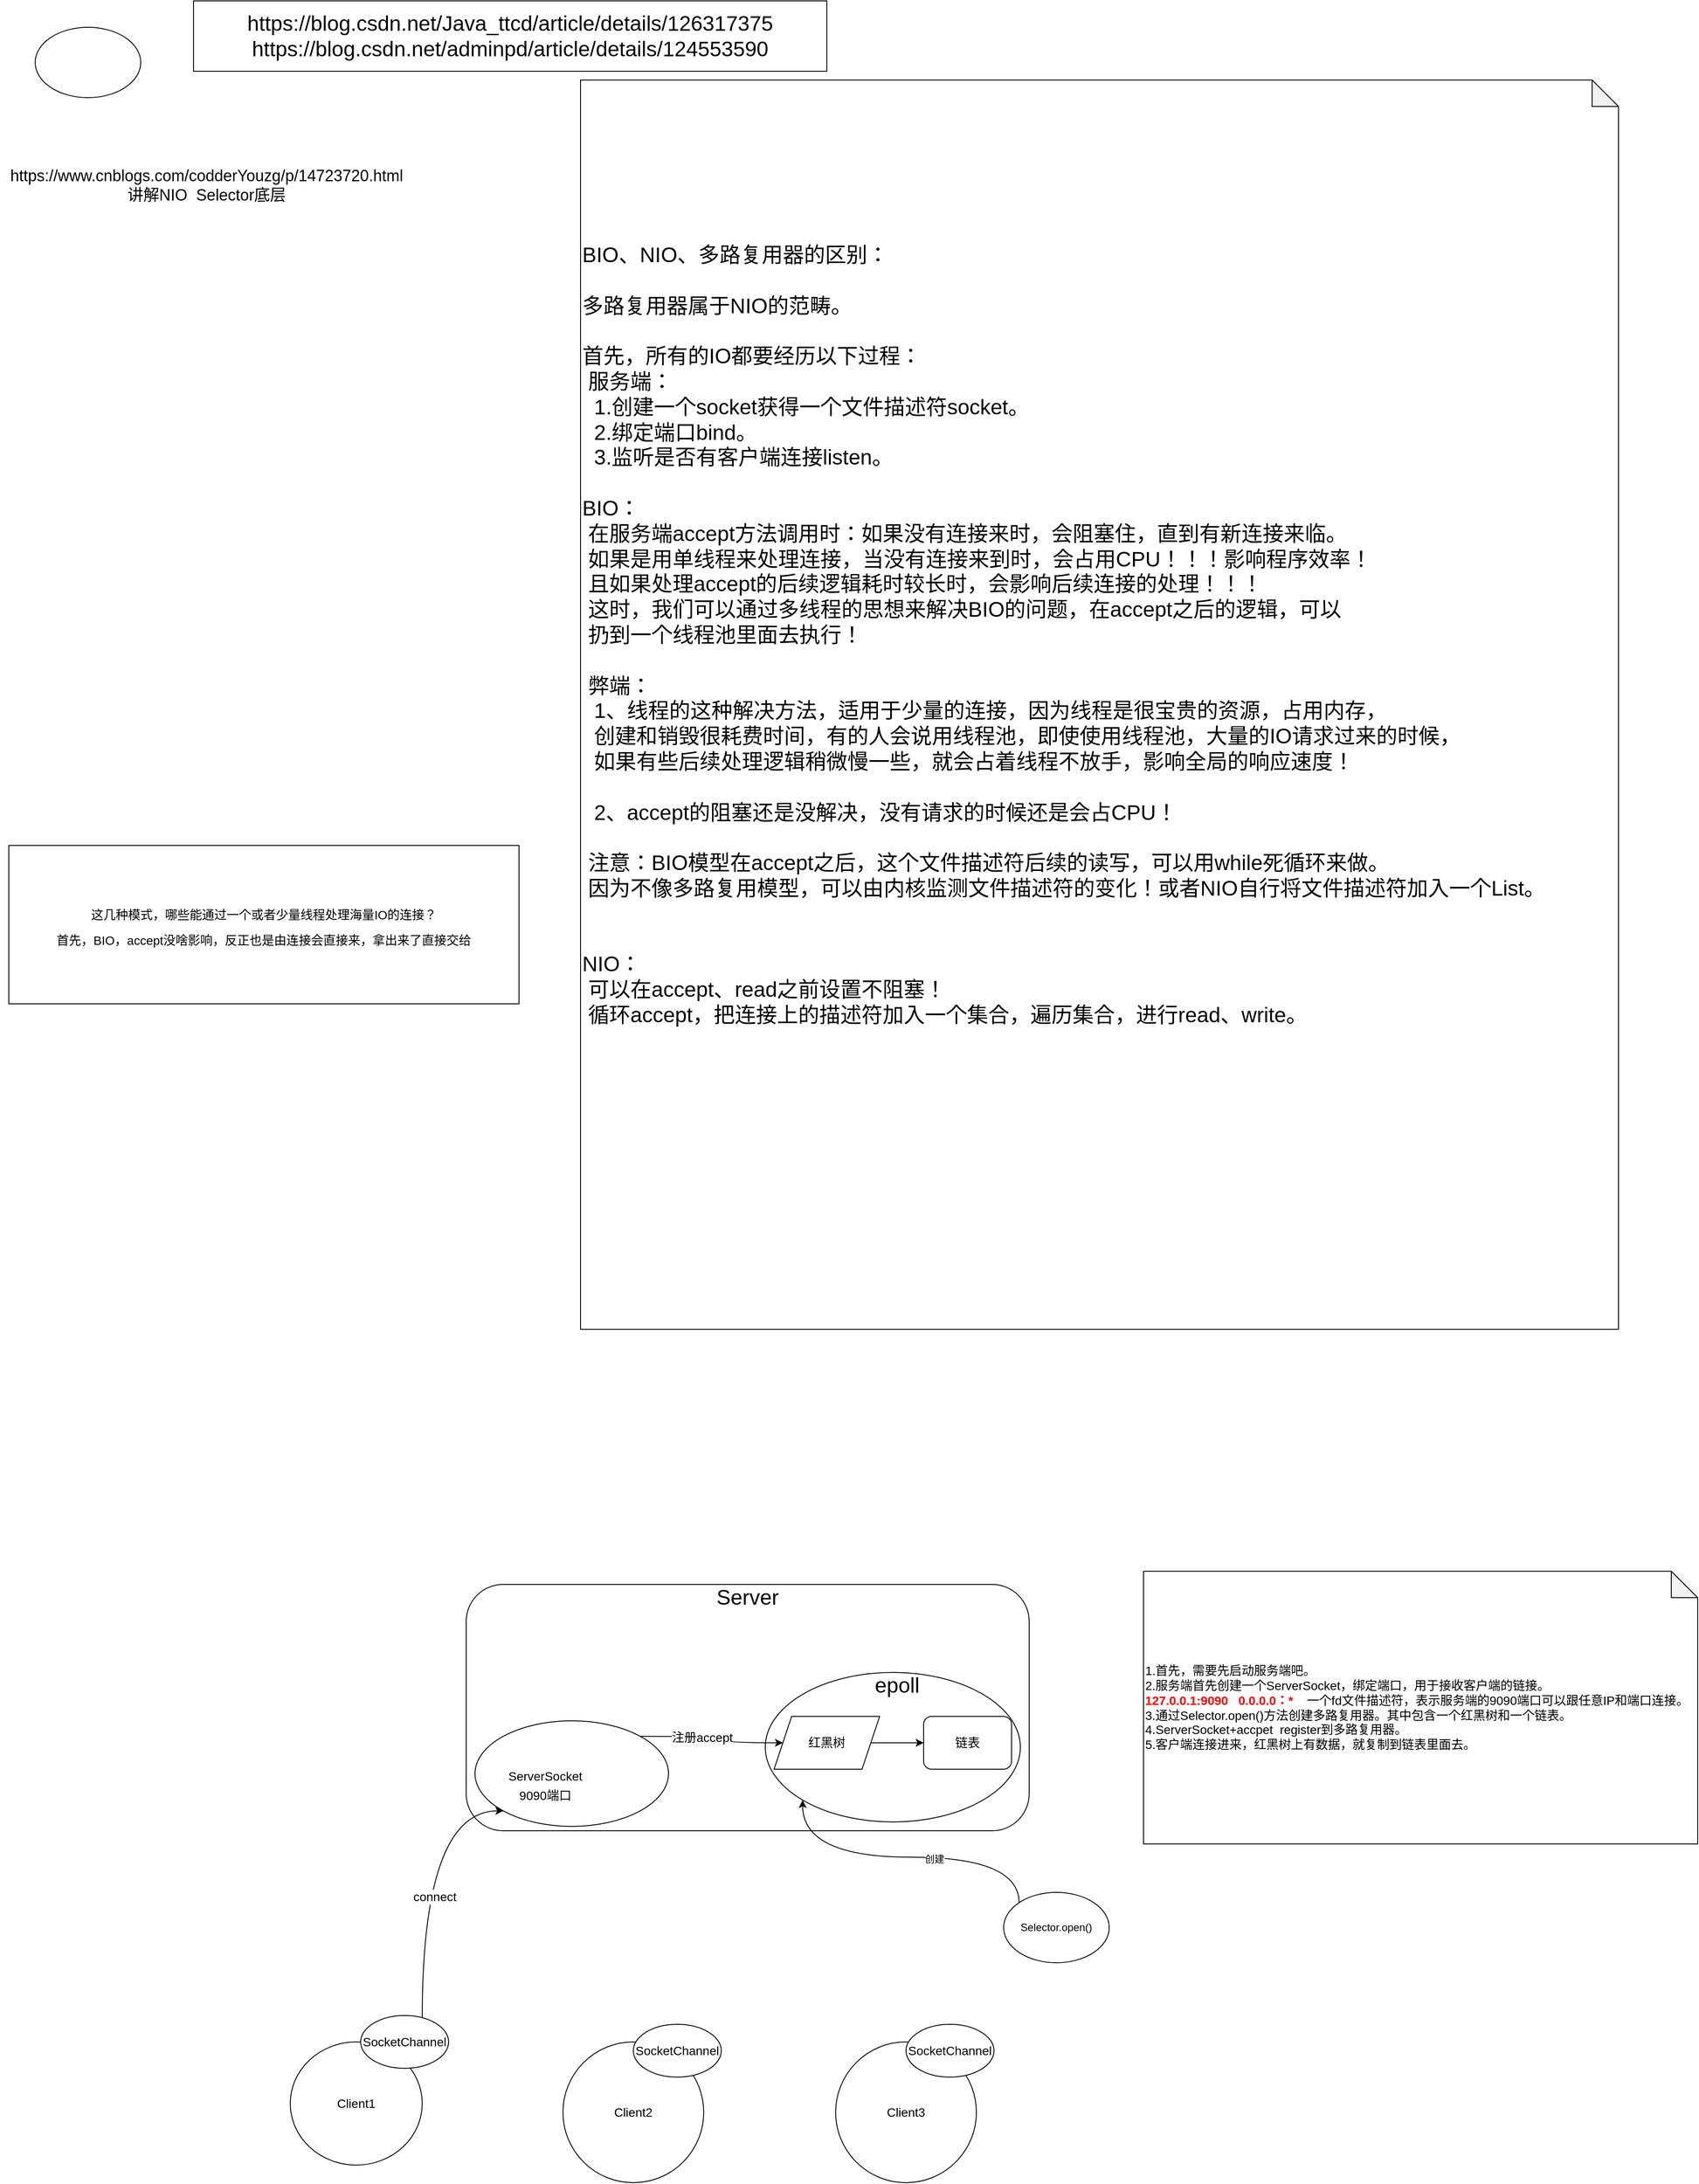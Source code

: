 <mxfile version="20.6.0" type="github">
  <diagram id="ho1o4B3E-l8eYltIAmrv" name="第 1 页">
    <mxGraphModel dx="794" dy="413" grid="1" gridSize="10" guides="1" tooltips="1" connect="1" arrows="1" fold="1" page="1" pageScale="1" pageWidth="827" pageHeight="1169" math="0" shadow="0">
      <root>
        <mxCell id="0" />
        <mxCell id="1" parent="0" />
        <mxCell id="7geZkpw3Z43b3UevWiiN-1" value="&lt;div style=&quot;&quot;&gt;&lt;span style=&quot;font-size: 24px; background-color: initial;&quot;&gt;BIO、NIO、多路复用器的区别：&lt;/span&gt;&lt;/div&gt;&lt;div style=&quot;&quot;&gt;&lt;span style=&quot;font-size: 24px; background-color: initial;&quot;&gt;&lt;br&gt;&lt;/span&gt;&lt;/div&gt;&lt;div style=&quot;&quot;&gt;&lt;span style=&quot;font-size: 24px; background-color: initial;&quot;&gt;多路复用器属于NIO的范畴。&lt;/span&gt;&lt;/div&gt;&lt;div style=&quot;&quot;&gt;&lt;span style=&quot;font-size: 24px; background-color: initial;&quot;&gt;&lt;br&gt;&lt;/span&gt;&lt;/div&gt;&lt;div style=&quot;&quot;&gt;&lt;span style=&quot;font-size: 24px;&quot;&gt;首先，所有的IO都要经历以下过程：&lt;/span&gt;&lt;/div&gt;&lt;div style=&quot;&quot;&gt;&lt;span style=&quot;font-size: 24px;&quot;&gt;&lt;span style=&quot;white-space: pre;&quot;&gt; &lt;/span&gt;服务端：&lt;/span&gt;&lt;/div&gt;&lt;div style=&quot;&quot;&gt;&lt;span style=&quot;font-size: 24px;&quot;&gt;&lt;span style=&quot;white-space: pre;&quot;&gt; &lt;/span&gt;&lt;span style=&quot;white-space: pre;&quot;&gt; &lt;/span&gt;1.创建一个socket获得一个文件描述符socket。&lt;br&gt;&lt;/span&gt;&lt;/div&gt;&lt;div style=&quot;&quot;&gt;&lt;span style=&quot;font-size: 24px;&quot;&gt;&lt;span style=&quot;white-space: pre;&quot;&gt; &lt;/span&gt;&lt;span style=&quot;white-space: pre;&quot;&gt; &lt;/span&gt;2.绑定端口bind。&lt;br&gt;&lt;/span&gt;&lt;/div&gt;&lt;div style=&quot;&quot;&gt;&lt;span style=&quot;font-size: 24px;&quot;&gt;&lt;span style=&quot;white-space: pre;&quot;&gt; &lt;/span&gt;&lt;span style=&quot;white-space: pre;&quot;&gt; &lt;/span&gt;3.监听是否有客户端连接listen。&lt;br&gt;&lt;/span&gt;&lt;/div&gt;&lt;div style=&quot;&quot;&gt;&lt;span style=&quot;font-size: 24px;&quot;&gt;&lt;br&gt;&lt;/span&gt;&lt;/div&gt;&lt;div style=&quot;&quot;&gt;&lt;span style=&quot;font-size: 24px;&quot;&gt;BIO：&lt;/span&gt;&lt;/div&gt;&lt;div style=&quot;&quot;&gt;&lt;span style=&quot;font-size: 24px;&quot;&gt;&lt;span style=&quot;white-space: pre;&quot;&gt; &lt;/span&gt;在服务端accept方法调用时：如果没有连接来时，会阻塞住，直到有新连接来临。&lt;br&gt;&lt;/span&gt;&lt;/div&gt;&lt;div style=&quot;&quot;&gt;&lt;span style=&quot;font-size: 24px;&quot;&gt;&lt;span style=&quot;white-space: pre;&quot;&gt; &lt;/span&gt;如果是用单线程来处理连接，当没有连接来到时，会占用CPU！！！影响程序效率！&lt;br&gt;&lt;/span&gt;&lt;/div&gt;&lt;div style=&quot;&quot;&gt;&lt;span style=&quot;font-size: 24px;&quot;&gt;&lt;span style=&quot;white-space: pre;&quot;&gt; &lt;/span&gt;且如果处理accept的后续逻辑耗时较长时，会影响后续连接的处理！！！&lt;br&gt;&lt;/span&gt;&lt;/div&gt;&lt;div style=&quot;&quot;&gt;&lt;span style=&quot;font-size: 24px;&quot;&gt;&lt;span style=&quot;white-space: pre;&quot;&gt; &lt;/span&gt;这时，我们可以通过多线程的思想来解决BIO的问题，在accept之后的逻辑，可以&lt;br&gt;&lt;/span&gt;&lt;/div&gt;&lt;div style=&quot;&quot;&gt;&lt;span style=&quot;font-size: 24px;&quot;&gt;&lt;span style=&quot;white-space: pre;&quot;&gt; &lt;/span&gt;扔到一个线程池里面去执行！&lt;br&gt;&lt;/span&gt;&lt;/div&gt;&lt;div style=&quot;&quot;&gt;&lt;span style=&quot;font-size: 24px;&quot;&gt;&lt;br&gt;&lt;/span&gt;&lt;/div&gt;&lt;div style=&quot;&quot;&gt;&lt;span style=&quot;font-size: 24px;&quot;&gt;&lt;span style=&quot;white-space: pre;&quot;&gt; &lt;/span&gt;弊端：&lt;/span&gt;&lt;/div&gt;&lt;div style=&quot;&quot;&gt;&lt;span style=&quot;font-size: 24px;&quot;&gt;&lt;span style=&quot;white-space: pre;&quot;&gt; &lt;/span&gt;&lt;span style=&quot;white-space: pre;&quot;&gt; &lt;/span&gt;1、线程的这种解决方法，适用于少量的连接，因为线程是很宝贵的资源，占用内存，&lt;/span&gt;&lt;/div&gt;&lt;div style=&quot;&quot;&gt;&lt;span style=&quot;background-color: initial; font-size: 24px;&quot;&gt;&lt;span style=&quot;white-space: pre;&quot;&gt; &lt;/span&gt;&lt;span style=&quot;white-space: pre;&quot;&gt; &lt;/span&gt;创建和销毁很耗费时间，有的人会说用线程池，即使使用线程池，大量的IO请求过来的时候，&lt;/span&gt;&lt;/div&gt;&lt;div style=&quot;&quot;&gt;&lt;span style=&quot;background-color: initial; font-size: 24px;&quot;&gt;&lt;span style=&quot;white-space: pre;&quot;&gt; &lt;/span&gt;&lt;span style=&quot;white-space: pre;&quot;&gt; &lt;/span&gt;如果有些后续处理逻辑稍微慢一些，就会占着线程不放手，影响全局的响应速度！&lt;/span&gt;&lt;/div&gt;&lt;div style=&quot;&quot;&gt;&lt;span style=&quot;font-size: 24px; background-color: initial;&quot;&gt;&lt;br&gt;&lt;/span&gt;&lt;/div&gt;&lt;div style=&quot;&quot;&gt;&lt;span style=&quot;font-size: 24px; background-color: initial;&quot;&gt;&lt;span style=&quot;white-space: pre;&quot;&gt; &lt;/span&gt;&lt;span style=&quot;white-space: pre;&quot;&gt; &lt;/span&gt;2、accept的阻塞还是没解决，没有请求的时候还是会占CPU！&lt;/span&gt;&lt;/div&gt;&lt;div style=&quot;&quot;&gt;&lt;span style=&quot;font-size: 24px;&quot;&gt;&lt;br&gt;&lt;/span&gt;&lt;/div&gt;&lt;div style=&quot;&quot;&gt;&lt;span style=&quot;font-size: 24px;&quot;&gt;&lt;span style=&quot;white-space: pre;&quot;&gt; &lt;/span&gt;注意：BIO模型在accept之后，这个文件描述符后续的读写，可以用while死循环来做。&lt;br&gt;&lt;/span&gt;&lt;/div&gt;&lt;div style=&quot;&quot;&gt;&lt;span style=&quot;font-size: 24px;&quot;&gt;&lt;span style=&quot;white-space: pre;&quot;&gt; &lt;/span&gt;因为不像多路复用模型，可以由内核监测文件描述符的变化！或者NIO自行将文件描述符加入一个List。&lt;br&gt;&lt;/span&gt;&lt;/div&gt;&lt;div style=&quot;&quot;&gt;&lt;span style=&quot;font-size: 24px;&quot;&gt;&lt;br&gt;&lt;/span&gt;&lt;/div&gt;&lt;div style=&quot;&quot;&gt;&lt;span style=&quot;font-size: 24px;&quot;&gt;&lt;br&gt;&lt;/span&gt;&lt;/div&gt;&lt;div style=&quot;&quot;&gt;&lt;span style=&quot;font-size: 24px;&quot;&gt;NIO：&lt;/span&gt;&lt;/div&gt;&lt;div style=&quot;&quot;&gt;&lt;span style=&quot;font-size: 24px;&quot;&gt;&lt;span style=&quot;white-space: pre;&quot;&gt; &lt;/span&gt;可以在accept、read之前设置不阻塞！&lt;br&gt;&lt;/span&gt;&lt;/div&gt;&lt;div style=&quot;&quot;&gt;&lt;span style=&quot;font-size: 24px;&quot;&gt;&lt;span style=&quot;white-space: pre;&quot;&gt; &lt;/span&gt;循环accept，把连接上的描述符加入一个集合，遍历集合，进行read、write。&lt;br&gt;&lt;/span&gt;&lt;/div&gt;&lt;div style=&quot;&quot;&gt;&lt;span style=&quot;font-size: 24px;&quot;&gt;&lt;br&gt;&lt;/span&gt;&lt;/div&gt;&lt;div style=&quot;&quot;&gt;&lt;span style=&quot;font-size: 24px;&quot;&gt;&lt;span style=&quot;white-space: pre;&quot;&gt; &lt;/span&gt;&lt;br&gt;&lt;/span&gt;&lt;/div&gt;&lt;div style=&quot;&quot;&gt;&lt;span style=&quot;font-size: 24px;&quot;&gt;&lt;br&gt;&lt;/span&gt;&lt;/div&gt;&lt;div style=&quot;&quot;&gt;&lt;span style=&quot;font-size: 24px;&quot;&gt;&lt;span style=&quot;white-space: pre;&quot;&gt; &lt;/span&gt;&lt;br&gt;&lt;/span&gt;&lt;/div&gt;&lt;div style=&quot;&quot;&gt;&lt;span style=&quot;font-size: 24px;&quot;&gt;&lt;br&gt;&lt;/span&gt;&lt;/div&gt;&lt;div style=&quot;&quot;&gt;&lt;span style=&quot;white-space: pre;&quot;&gt; &lt;/span&gt;&lt;span style=&quot;white-space: pre;&quot;&gt; &lt;/span&gt;&lt;br&gt;&lt;/div&gt;" style="shape=note;whiteSpace=wrap;html=1;backgroundOutline=1;darkOpacity=0.05;align=left;" parent="1" vertex="1">
          <mxGeometry x="700" y="120" width="1180" height="1420" as="geometry" />
        </mxCell>
        <mxCell id="7geZkpw3Z43b3UevWiiN-2" value="https://blog.csdn.net/Java_ttcd/article/details/126317375&lt;br&gt;https://blog.csdn.net/adminpd/article/details/124553590" style="rounded=0;whiteSpace=wrap;html=1;fontSize=24;" parent="1" vertex="1">
          <mxGeometry x="260" y="30" width="720" height="80" as="geometry" />
        </mxCell>
        <mxCell id="7geZkpw3Z43b3UevWiiN-3" value="&lt;font style=&quot;font-size: 14px;&quot;&gt;这几种模式，哪些能通过一个或者少量线程处理海量IO的连接？&lt;br&gt;首先，BIO，accept没啥影响，反正也是由连接会直接来，拿出来了直接交给&lt;br&gt;&lt;/font&gt;" style="rounded=0;whiteSpace=wrap;html=1;fontSize=24;" parent="1" vertex="1">
          <mxGeometry x="50" y="990" width="580" height="180" as="geometry" />
        </mxCell>
        <mxCell id="La09_VNI6gY7_joqpI0x-1" value="&lt;font style=&quot;font-size: 18px;&quot;&gt;https://www.cnblogs.com/codderYouzg/p/14723720.html&lt;br&gt;讲解NIO&amp;nbsp; Selector底层&lt;br&gt;&lt;/font&gt;" style="text;html=1;strokeColor=none;fillColor=none;align=center;verticalAlign=middle;whiteSpace=wrap;rounded=0;" parent="1" vertex="1">
          <mxGeometry x="40" y="180" width="470" height="120" as="geometry" />
        </mxCell>
        <mxCell id="w--zyUQJSbkvS63GyZV3-1" value="" style="rounded=1;whiteSpace=wrap;html=1;" parent="1" vertex="1">
          <mxGeometry x="570" y="1830" width="640" height="280" as="geometry" />
        </mxCell>
        <mxCell id="w--zyUQJSbkvS63GyZV3-2" value="&lt;font style=&quot;font-size: 24px;&quot;&gt;Server&lt;/font&gt;" style="text;html=1;strokeColor=none;fillColor=none;align=center;verticalAlign=middle;whiteSpace=wrap;rounded=0;" parent="1" vertex="1">
          <mxGeometry x="860" y="1830" width="60" height="30" as="geometry" />
        </mxCell>
        <mxCell id="w--zyUQJSbkvS63GyZV3-3" value="" style="ellipse;whiteSpace=wrap;html=1;fontSize=24;" parent="1" vertex="1">
          <mxGeometry x="580" y="1985" width="220" height="120" as="geometry" />
        </mxCell>
        <mxCell id="w--zyUQJSbkvS63GyZV3-4" value="" style="ellipse;whiteSpace=wrap;html=1;fontSize=24;" parent="1" vertex="1">
          <mxGeometry x="910" y="1930" width="290" height="170" as="geometry" />
        </mxCell>
        <mxCell id="w--zyUQJSbkvS63GyZV3-5" value="epoll" style="text;html=1;strokeColor=none;fillColor=none;align=center;verticalAlign=middle;whiteSpace=wrap;rounded=0;fontSize=24;" parent="1" vertex="1">
          <mxGeometry x="1030" y="1930" width="60" height="30" as="geometry" />
        </mxCell>
        <mxCell id="w--zyUQJSbkvS63GyZV3-7" value="&lt;font style=&quot;font-size: 14px;&quot;&gt;ServerSocket&lt;/font&gt;" style="text;html=1;strokeColor=none;fillColor=none;align=center;verticalAlign=middle;whiteSpace=wrap;rounded=0;fontSize=24;" parent="1" vertex="1">
          <mxGeometry x="630" y="2030" width="60" height="30" as="geometry" />
        </mxCell>
        <mxCell id="w--zyUQJSbkvS63GyZV3-9" value="1.首先，需要先启动服务端吧。&lt;br&gt;2.服务端首先创建一个ServerSocket，绑定端口，用于接收客户端的链接。&lt;br&gt;&lt;span style=&quot;text-align: center;&quot;&gt;&lt;b&gt;&lt;font color=&quot;#ff0000&quot;&gt;127.0.0.1:9090&amp;nbsp; &amp;nbsp;0.0.0.0：*&lt;/font&gt;&lt;/b&gt;&amp;nbsp; &amp;nbsp;&amp;nbsp;&lt;/span&gt;&lt;span style=&quot;text-align: center;&quot;&gt;一个fd文件描述符，表示服务端的9090端口可以跟任意IP和端口连接。&lt;br&gt;3.通过Selector.open()方法创建多路复用器。其中包含一个红黑树和一个链表。&lt;br&gt;4.&lt;/span&gt;ServerSocket+accpet&amp;nbsp;&amp;nbsp;&lt;span style=&quot;text-align: center;&quot;&gt;register到多路复用器。&lt;br&gt;5.客户端连接进来，红黑树上有数据，就复制到链表里面去。&lt;br&gt;&lt;/span&gt;" style="shape=note;whiteSpace=wrap;html=1;backgroundOutline=1;darkOpacity=0.05;fontSize=14;align=left;" parent="1" vertex="1">
          <mxGeometry x="1340" y="1815" width="630" height="310" as="geometry" />
        </mxCell>
        <mxCell id="w--zyUQJSbkvS63GyZV3-10" value="9090端口" style="text;html=1;strokeColor=none;fillColor=none;align=center;verticalAlign=middle;whiteSpace=wrap;rounded=0;fontSize=14;" parent="1" vertex="1">
          <mxGeometry x="610" y="2060" width="100" height="20" as="geometry" />
        </mxCell>
        <mxCell id="8oNnTrJqZva6qR_juFnn-1" style="edgeStyle=orthogonalEdgeStyle;rounded=0;orthogonalLoop=1;jettySize=auto;html=1;exitX=1;exitY=0.5;exitDx=0;exitDy=0;entryX=0;entryY=0.5;entryDx=0;entryDy=0;" parent="1" source="w--zyUQJSbkvS63GyZV3-13" target="w--zyUQJSbkvS63GyZV3-14" edge="1">
          <mxGeometry relative="1" as="geometry" />
        </mxCell>
        <mxCell id="w--zyUQJSbkvS63GyZV3-13" value="&lt;font color=&quot;#000000&quot;&gt;红黑树&lt;/font&gt;" style="shape=parallelogram;perimeter=parallelogramPerimeter;whiteSpace=wrap;html=1;fixedSize=1;fontSize=14;fontColor=#FF0000;" parent="1" vertex="1">
          <mxGeometry x="920" y="1980" width="120" height="60" as="geometry" />
        </mxCell>
        <mxCell id="w--zyUQJSbkvS63GyZV3-14" value="链表" style="rounded=1;whiteSpace=wrap;html=1;fontSize=14;fontColor=#000000;" parent="1" vertex="1">
          <mxGeometry x="1090" y="1980" width="100" height="60" as="geometry" />
        </mxCell>
        <mxCell id="w--zyUQJSbkvS63GyZV3-15" value="Client1" style="ellipse;whiteSpace=wrap;html=1;fontSize=14;fontColor=#000000;" parent="1" vertex="1">
          <mxGeometry x="370" y="2350" width="150" height="140" as="geometry" />
        </mxCell>
        <mxCell id="w--zyUQJSbkvS63GyZV3-16" value="Client2" style="ellipse;whiteSpace=wrap;html=1;fontSize=14;fontColor=#000000;" parent="1" vertex="1">
          <mxGeometry x="680" y="2350" width="160" height="160" as="geometry" />
        </mxCell>
        <mxCell id="w--zyUQJSbkvS63GyZV3-17" value="Client3" style="ellipse;whiteSpace=wrap;html=1;fontSize=14;fontColor=#000000;" parent="1" vertex="1">
          <mxGeometry x="990" y="2350" width="160" height="160" as="geometry" />
        </mxCell>
        <mxCell id="w--zyUQJSbkvS63GyZV3-21" style="edgeStyle=orthogonalEdgeStyle;rounded=0;orthogonalLoop=1;jettySize=auto;html=1;entryX=0;entryY=1;entryDx=0;entryDy=0;fontSize=14;fontColor=#000000;curved=1;" parent="1" source="w--zyUQJSbkvS63GyZV3-18" target="w--zyUQJSbkvS63GyZV3-3" edge="1">
          <mxGeometry relative="1" as="geometry">
            <Array as="points">
              <mxPoint x="520" y="2087" />
            </Array>
          </mxGeometry>
        </mxCell>
        <mxCell id="w--zyUQJSbkvS63GyZV3-22" value="connect" style="edgeLabel;html=1;align=center;verticalAlign=middle;resizable=0;points=[];fontSize=14;fontColor=#000000;" parent="w--zyUQJSbkvS63GyZV3-21" vertex="1" connectable="0">
          <mxGeometry x="-0.16" y="-14" relative="1" as="geometry">
            <mxPoint as="offset" />
          </mxGeometry>
        </mxCell>
        <mxCell id="w--zyUQJSbkvS63GyZV3-18" value="SocketChannel" style="ellipse;whiteSpace=wrap;html=1;fontSize=14;fontColor=#000000;" parent="1" vertex="1">
          <mxGeometry x="450" y="2320" width="100" height="60" as="geometry" />
        </mxCell>
        <mxCell id="w--zyUQJSbkvS63GyZV3-19" value="SocketChannel" style="ellipse;whiteSpace=wrap;html=1;fontSize=14;fontColor=#000000;" parent="1" vertex="1">
          <mxGeometry x="760" y="2330" width="100" height="60" as="geometry" />
        </mxCell>
        <mxCell id="w--zyUQJSbkvS63GyZV3-20" value="SocketChannel" style="ellipse;whiteSpace=wrap;html=1;fontSize=14;fontColor=#000000;" parent="1" vertex="1">
          <mxGeometry x="1070" y="2330" width="100" height="60" as="geometry" />
        </mxCell>
        <mxCell id="w--zyUQJSbkvS63GyZV3-27" style="edgeStyle=orthogonalEdgeStyle;rounded=0;orthogonalLoop=1;jettySize=auto;html=1;exitX=1;exitY=0;exitDx=0;exitDy=0;entryX=0;entryY=0.5;entryDx=0;entryDy=0;fontSize=14;fontColor=#000000;curved=1;" parent="1" source="w--zyUQJSbkvS63GyZV3-3" target="w--zyUQJSbkvS63GyZV3-13" edge="1">
          <mxGeometry relative="1" as="geometry" />
        </mxCell>
        <mxCell id="w--zyUQJSbkvS63GyZV3-28" value="注册accept" style="edgeLabel;html=1;align=center;verticalAlign=middle;resizable=0;points=[];fontSize=14;fontColor=#000000;" parent="w--zyUQJSbkvS63GyZV3-27" vertex="1" connectable="0">
          <mxGeometry x="-0.172" y="-1" relative="1" as="geometry">
            <mxPoint as="offset" />
          </mxGeometry>
        </mxCell>
        <mxCell id="8oNnTrJqZva6qR_juFnn-3" style="edgeStyle=orthogonalEdgeStyle;rounded=0;orthogonalLoop=1;jettySize=auto;html=1;exitX=0;exitY=0;exitDx=0;exitDy=0;entryX=0;entryY=1;entryDx=0;entryDy=0;curved=1;" parent="1" source="8oNnTrJqZva6qR_juFnn-2" target="w--zyUQJSbkvS63GyZV3-4" edge="1">
          <mxGeometry relative="1" as="geometry" />
        </mxCell>
        <mxCell id="8oNnTrJqZva6qR_juFnn-4" value="创建" style="edgeLabel;html=1;align=center;verticalAlign=middle;resizable=0;points=[];" parent="8oNnTrJqZva6qR_juFnn-3" vertex="1" connectable="0">
          <mxGeometry x="-0.182" y="2" relative="1" as="geometry">
            <mxPoint as="offset" />
          </mxGeometry>
        </mxCell>
        <mxCell id="8oNnTrJqZva6qR_juFnn-2" value="Selector.open()" style="ellipse;whiteSpace=wrap;html=1;" parent="1" vertex="1">
          <mxGeometry x="1181" y="2180" width="120" height="80" as="geometry" />
        </mxCell>
        <mxCell id="t2xLIWqGpShQBHgeLnUq-1" value="" style="ellipse;whiteSpace=wrap;html=1;" vertex="1" parent="1">
          <mxGeometry x="80" y="60" width="120" height="80" as="geometry" />
        </mxCell>
      </root>
    </mxGraphModel>
  </diagram>
</mxfile>
